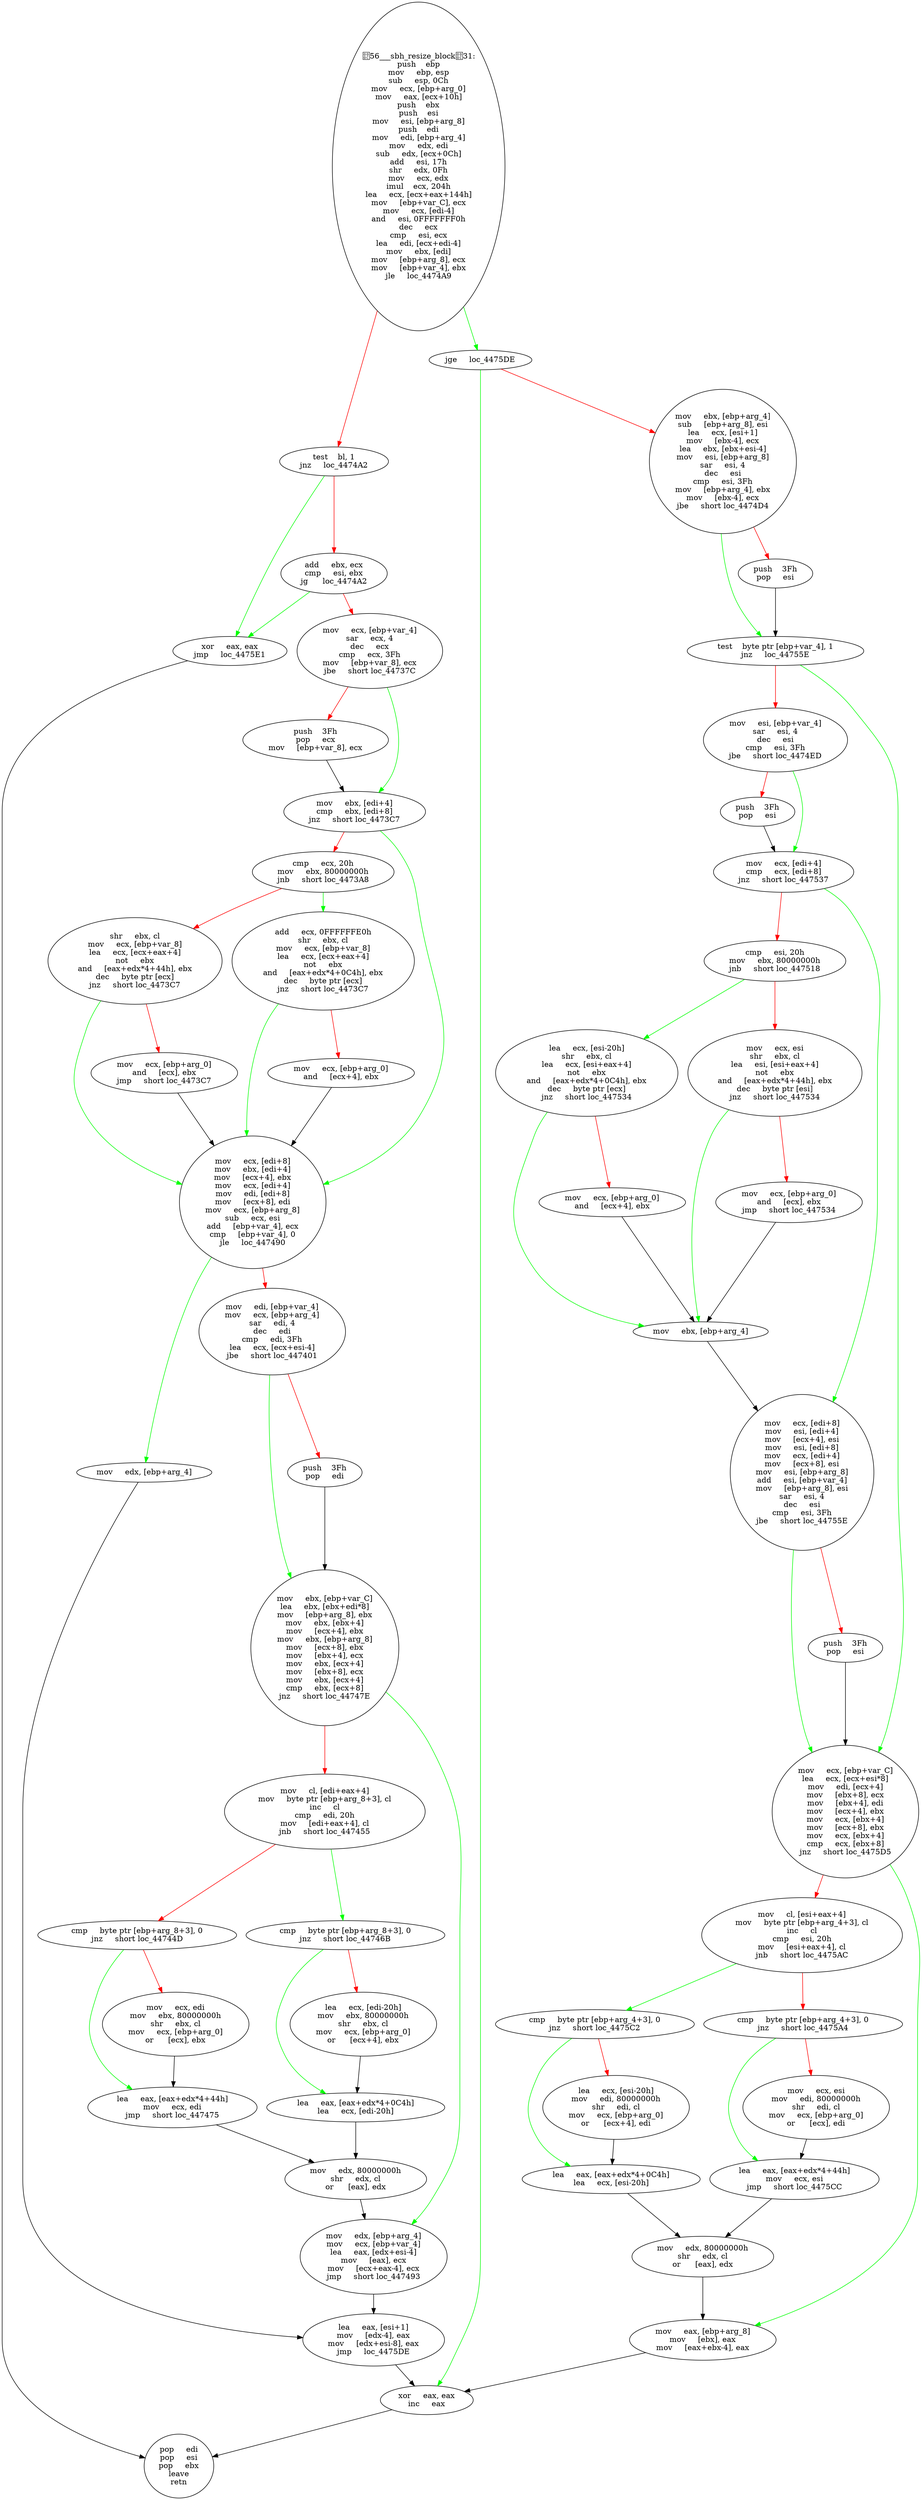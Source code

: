 digraph G{
Node0 [label = "56___sbh_resize_block31:
push    ebp
mov     ebp, esp
sub     esp, 0Ch
mov     ecx, [ebp+arg_0]
mov     eax, [ecx+10h]
push    ebx
push    esi
mov     esi, [ebp+arg_8]
push    edi
mov     edi, [ebp+arg_4]
mov     edx, edi
sub     edx, [ecx+0Ch]
add     esi, 17h
shr     edx, 0Fh
mov     ecx, edx
imul    ecx, 204h
lea     ecx, [ecx+eax+144h]
mov     [ebp+var_C], ecx
mov     ecx, [edi-4]
and     esi, 0FFFFFFF0h
dec     ecx
cmp     esi, ecx
lea     edi, [ecx+edi-4]
mov     ebx, [edi]
mov     [ebp+arg_8], ecx
mov     [ebp+var_4], ebx
jle     loc_4474A9"]
Node1 [label = "test    bl, 1
jnz     loc_4474A2"]
Node2 [label = "add     ebx, ecx
cmp     esi, ebx
jg      loc_4474A2"]
Node3 [label = "mov     ecx, [ebp+var_4]
sar     ecx, 4
dec     ecx
cmp     ecx, 3Fh
mov     [ebp+var_8], ecx
jbe     short loc_44737C"]
Node4 [label = "push    3Fh
pop     ecx
mov     [ebp+var_8], ecx"]
Node5 [label = "mov     ebx, [edi+4]
cmp     ebx, [edi+8]
jnz     short loc_4473C7"]
Node6 [label = "cmp     ecx, 20h
mov     ebx, 80000000h
jnb     short loc_4473A8"]
Node7 [label = "shr     ebx, cl
mov     ecx, [ebp+var_8]
lea     ecx, [ecx+eax+4]
not     ebx
and     [eax+edx*4+44h], ebx
dec     byte ptr [ecx]
jnz     short loc_4473C7"]
Node8 [label = "mov     ecx, [ebp+arg_0]
and     [ecx], ebx
jmp     short loc_4473C7"]
Node9 [label = "add     ecx, 0FFFFFFE0h
shr     ebx, cl
mov     ecx, [ebp+var_8]
lea     ecx, [ecx+eax+4]
not     ebx
and     [eax+edx*4+0C4h], ebx
dec     byte ptr [ecx]
jnz     short loc_4473C7"]
Node10 [label = "mov     ecx, [ebp+arg_0]
and     [ecx+4], ebx"]
Node11 [label = "mov     ecx, [edi+8]
mov     ebx, [edi+4]
mov     [ecx+4], ebx
mov     ecx, [edi+4]
mov     edi, [edi+8]
mov     [ecx+8], edi
mov     ecx, [ebp+arg_8]
sub     ecx, esi
add     [ebp+var_4], ecx
cmp     [ebp+var_4], 0
jle     loc_447490"]
Node12 [label = "mov     edi, [ebp+var_4]
mov     ecx, [ebp+arg_4]
sar     edi, 4
dec     edi
cmp     edi, 3Fh
lea     ecx, [ecx+esi-4]
jbe     short loc_447401"]
Node13 [label = "push    3Fh
pop     edi"]
Node14 [label = "mov     ebx, [ebp+var_C]
lea     ebx, [ebx+edi*8]
mov     [ebp+arg_8], ebx
mov     ebx, [ebx+4]
mov     [ecx+4], ebx
mov     ebx, [ebp+arg_8]
mov     [ecx+8], ebx
mov     [ebx+4], ecx
mov     ebx, [ecx+4]
mov     [ebx+8], ecx
mov     ebx, [ecx+4]
cmp     ebx, [ecx+8]
jnz     short loc_44747E"]
Node15 [label = "mov     cl, [edi+eax+4]
mov     byte ptr [ebp+arg_8+3], cl
inc     cl
cmp     edi, 20h
mov     [edi+eax+4], cl
jnb     short loc_447455"]
Node16 [label = "cmp     byte ptr [ebp+arg_8+3], 0
jnz     short loc_44744D"]
Node17 [label = "mov     ecx, edi
mov     ebx, 80000000h
shr     ebx, cl
mov     ecx, [ebp+arg_0]
or      [ecx], ebx"]
Node18 [label = "lea     eax, [eax+edx*4+44h]
mov     ecx, edi
jmp     short loc_447475"]
Node19 [label = "cmp     byte ptr [ebp+arg_8+3], 0
jnz     short loc_44746B"]
Node20 [label = "lea     ecx, [edi-20h]
mov     ebx, 80000000h
shr     ebx, cl
mov     ecx, [ebp+arg_0]
or      [ecx+4], ebx"]
Node21 [label = "lea     eax, [eax+edx*4+0C4h]
lea     ecx, [edi-20h]"]
Node22 [label = "mov     edx, 80000000h
shr     edx, cl
or      [eax], edx"]
Node23 [label = "mov     edx, [ebp+arg_4]
mov     ecx, [ebp+var_4]
lea     eax, [edx+esi-4]
mov     [eax], ecx
mov     [ecx+eax-4], ecx
jmp     short loc_447493"]
Node24 [label = "mov     edx, [ebp+arg_4]"]
Node25 [label = "lea     eax, [esi+1]
mov     [edx-4], eax
mov     [edx+esi-8], eax
jmp     loc_4475DE"]
Node26 [label = "xor     eax, eax
jmp     loc_4475E1"]
Node27 [label = "jge     loc_4475DE"]
Node28 [label = "mov     ebx, [ebp+arg_4]
sub     [ebp+arg_8], esi
lea     ecx, [esi+1]
mov     [ebx-4], ecx
lea     ebx, [ebx+esi-4]
mov     esi, [ebp+arg_8]
sar     esi, 4
dec     esi
cmp     esi, 3Fh
mov     [ebp+arg_4], ebx
mov     [ebx-4], ecx
jbe     short loc_4474D4"]
Node29 [label = "push    3Fh
pop     esi"]
Node30 [label = "test    byte ptr [ebp+var_4], 1
jnz     loc_44755E"]
Node31 [label = "mov     esi, [ebp+var_4]
sar     esi, 4
dec     esi
cmp     esi, 3Fh
jbe     short loc_4474ED"]
Node32 [label = "push    3Fh
pop     esi"]
Node33 [label = "mov     ecx, [edi+4]
cmp     ecx, [edi+8]
jnz     short loc_447537"]
Node34 [label = "cmp     esi, 20h
mov     ebx, 80000000h
jnb     short loc_447518"]
Node35 [label = "mov     ecx, esi
shr     ebx, cl
lea     esi, [esi+eax+4]
not     ebx
and     [eax+edx*4+44h], ebx
dec     byte ptr [esi]
jnz     short loc_447534"]
Node36 [label = "mov     ecx, [ebp+arg_0]
and     [ecx], ebx
jmp     short loc_447534"]
Node37 [label = "lea     ecx, [esi-20h]
shr     ebx, cl
lea     ecx, [esi+eax+4]
not     ebx
and     [eax+edx*4+0C4h], ebx
dec     byte ptr [ecx]
jnz     short loc_447534"]
Node38 [label = "mov     ecx, [ebp+arg_0]
and     [ecx+4], ebx"]
Node39 [label = "mov     ebx, [ebp+arg_4]"]
Node40 [label = "mov     ecx, [edi+8]
mov     esi, [edi+4]
mov     [ecx+4], esi
mov     esi, [edi+8]
mov     ecx, [edi+4]
mov     [ecx+8], esi
mov     esi, [ebp+arg_8]
add     esi, [ebp+var_4]
mov     [ebp+arg_8], esi
sar     esi, 4
dec     esi
cmp     esi, 3Fh
jbe     short loc_44755E"]
Node41 [label = "push    3Fh
pop     esi"]
Node42 [label = "mov     ecx, [ebp+var_C]
lea     ecx, [ecx+esi*8]
mov     edi, [ecx+4]
mov     [ebx+8], ecx
mov     [ebx+4], edi
mov     [ecx+4], ebx
mov     ecx, [ebx+4]
mov     [ecx+8], ebx
mov     ecx, [ebx+4]
cmp     ecx, [ebx+8]
jnz     short loc_4475D5"]
Node43 [label = "mov     cl, [esi+eax+4]
mov     byte ptr [ebp+arg_4+3], cl
inc     cl
cmp     esi, 20h
mov     [esi+eax+4], cl
jnb     short loc_4475AC"]
Node44 [label = "cmp     byte ptr [ebp+arg_4+3], 0
jnz     short loc_4475A4"]
Node45 [label = "mov     ecx, esi
mov     edi, 80000000h
shr     edi, cl
mov     ecx, [ebp+arg_0]
or      [ecx], edi"]
Node46 [label = "lea     eax, [eax+edx*4+44h]
mov     ecx, esi
jmp     short loc_4475CC"]
Node47 [label = "cmp     byte ptr [ebp+arg_4+3], 0
jnz     short loc_4475C2"]
Node48 [label = "lea     ecx, [esi-20h]
mov     edi, 80000000h
shr     edi, cl
mov     ecx, [ebp+arg_0]
or      [ecx+4], edi"]
Node49 [label = "lea     eax, [eax+edx*4+0C4h]
lea     ecx, [esi-20h]"]
Node50 [label = "mov     edx, 80000000h
shr     edx, cl
or      [eax], edx"]
Node51 [label = "mov     eax, [ebp+arg_8]
mov     [ebx], eax
mov     [eax+ebx-4], eax"]
Node52 [label = "xor     eax, eax
inc     eax"]
Node53 [label = "pop     edi
pop     esi
pop     ebx
leave
retn"]
Node0 -> Node1 [color = "red"]
Node0 -> Node27 [color = "green"]
Node1 -> Node2 [color = "red"]
Node1 -> Node26 [color = "green"]
Node2 -> Node3 [color = "red"]
Node2 -> Node26 [color = "green"]
Node3 -> Node4 [color = "red"]
Node3 -> Node5 [color = "green"]
Node4 -> Node5 [color = "black"]
Node5 -> Node6 [color = "red"]
Node5 -> Node11 [color = "green"]
Node6 -> Node7 [color = "red"]
Node6 -> Node9 [color = "green"]
Node7 -> Node8 [color = "red"]
Node7 -> Node11 [color = "green"]
Node8 -> Node11 [color = "black"]
Node9 -> Node10 [color = "red"]
Node9 -> Node11 [color = "green"]
Node10 -> Node11 [color = "black"]
Node11 -> Node12 [color = "red"]
Node11 -> Node24 [color = "green"]
Node12 -> Node13 [color = "red"]
Node12 -> Node14 [color = "green"]
Node13 -> Node14 [color = "black"]
Node14 -> Node15 [color = "red"]
Node14 -> Node23 [color = "green"]
Node15 -> Node16 [color = "red"]
Node15 -> Node19 [color = "green"]
Node16 -> Node17 [color = "red"]
Node16 -> Node18 [color = "green"]
Node17 -> Node18 [color = "black"]
Node18 -> Node22 [color = "black"]
Node19 -> Node20 [color = "red"]
Node19 -> Node21 [color = "green"]
Node20 -> Node21 [color = "black"]
Node21 -> Node22 [color = "black"]
Node22 -> Node23 [color = "black"]
Node23 -> Node25 [color = "black"]
Node24 -> Node25 [color = "black"]
Node25 -> Node52 [color = "black"]
Node26 -> Node53 [color = "black"]
Node27 -> Node28 [color = "red"]
Node27 -> Node52 [color = "green"]
Node28 -> Node29 [color = "red"]
Node28 -> Node30 [color = "green"]
Node29 -> Node30 [color = "black"]
Node30 -> Node31 [color = "red"]
Node30 -> Node42 [color = "green"]
Node31 -> Node32 [color = "red"]
Node31 -> Node33 [color = "green"]
Node32 -> Node33 [color = "black"]
Node33 -> Node34 [color = "red"]
Node33 -> Node40 [color = "green"]
Node34 -> Node35 [color = "red"]
Node34 -> Node37 [color = "green"]
Node35 -> Node36 [color = "red"]
Node35 -> Node39 [color = "green"]
Node36 -> Node39 [color = "black"]
Node37 -> Node38 [color = "red"]
Node37 -> Node39 [color = "green"]
Node38 -> Node39 [color = "black"]
Node39 -> Node40 [color = "black"]
Node40 -> Node41 [color = "red"]
Node40 -> Node42 [color = "green"]
Node41 -> Node42 [color = "black"]
Node42 -> Node43 [color = "red"]
Node42 -> Node51 [color = "green"]
Node43 -> Node44 [color = "red"]
Node43 -> Node47 [color = "green"]
Node44 -> Node45 [color = "red"]
Node44 -> Node46 [color = "green"]
Node45 -> Node46 [color = "black"]
Node46 -> Node50 [color = "black"]
Node47 -> Node48 [color = "red"]
Node47 -> Node49 [color = "green"]
Node48 -> Node49 [color = "black"]
Node49 -> Node50 [color = "black"]
Node50 -> Node51 [color = "black"]
Node51 -> Node52 [color = "black"]
Node52 -> Node53 [color = "black"]
}